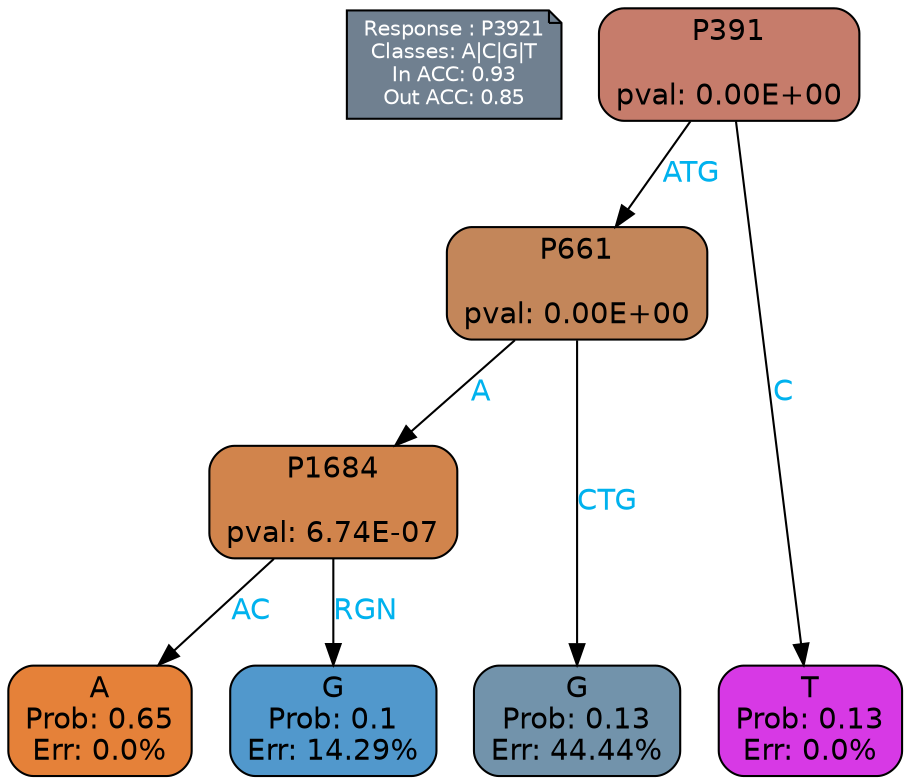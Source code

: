 digraph Tree {
node [shape=box, style="filled, rounded", color="black", fontname=helvetica] ;
graph [ranksep=equally, splines=polylines, bgcolor=transparent, dpi=600] ;
edge [fontname=helvetica] ;
LEGEND [label="Response : P3921
Classes: A|C|G|T
In ACC: 0.93
Out ACC: 0.85
",shape=note,align=left,style=filled,fillcolor="slategray",fontcolor="white",fontsize=10];1 [label="P391

pval: 0.00E+00", fillcolor="#c67c6b"] ;
2 [label="P661

pval: 0.00E+00", fillcolor="#c3865a"] ;
3 [label="P1684

pval: 6.74E-07", fillcolor="#d1844c"] ;
4 [label="A
Prob: 0.65
Err: 0.0%", fillcolor="#e58139"] ;
5 [label="G
Prob: 0.1
Err: 14.29%", fillcolor="#5198cc"] ;
6 [label="G
Prob: 0.13
Err: 44.44%", fillcolor="#7293ab"] ;
7 [label="T
Prob: 0.13
Err: 0.0%", fillcolor="#d739e5"] ;
1 -> 2 [label="ATG",fontcolor=deepskyblue2] ;
1 -> 7 [label="C",fontcolor=deepskyblue2] ;
2 -> 3 [label="A",fontcolor=deepskyblue2] ;
2 -> 6 [label="CTG",fontcolor=deepskyblue2] ;
3 -> 4 [label="AC",fontcolor=deepskyblue2] ;
3 -> 5 [label="RGN",fontcolor=deepskyblue2] ;
{rank = same; 4;5;6;7;}{rank = same; LEGEND;1;}}
